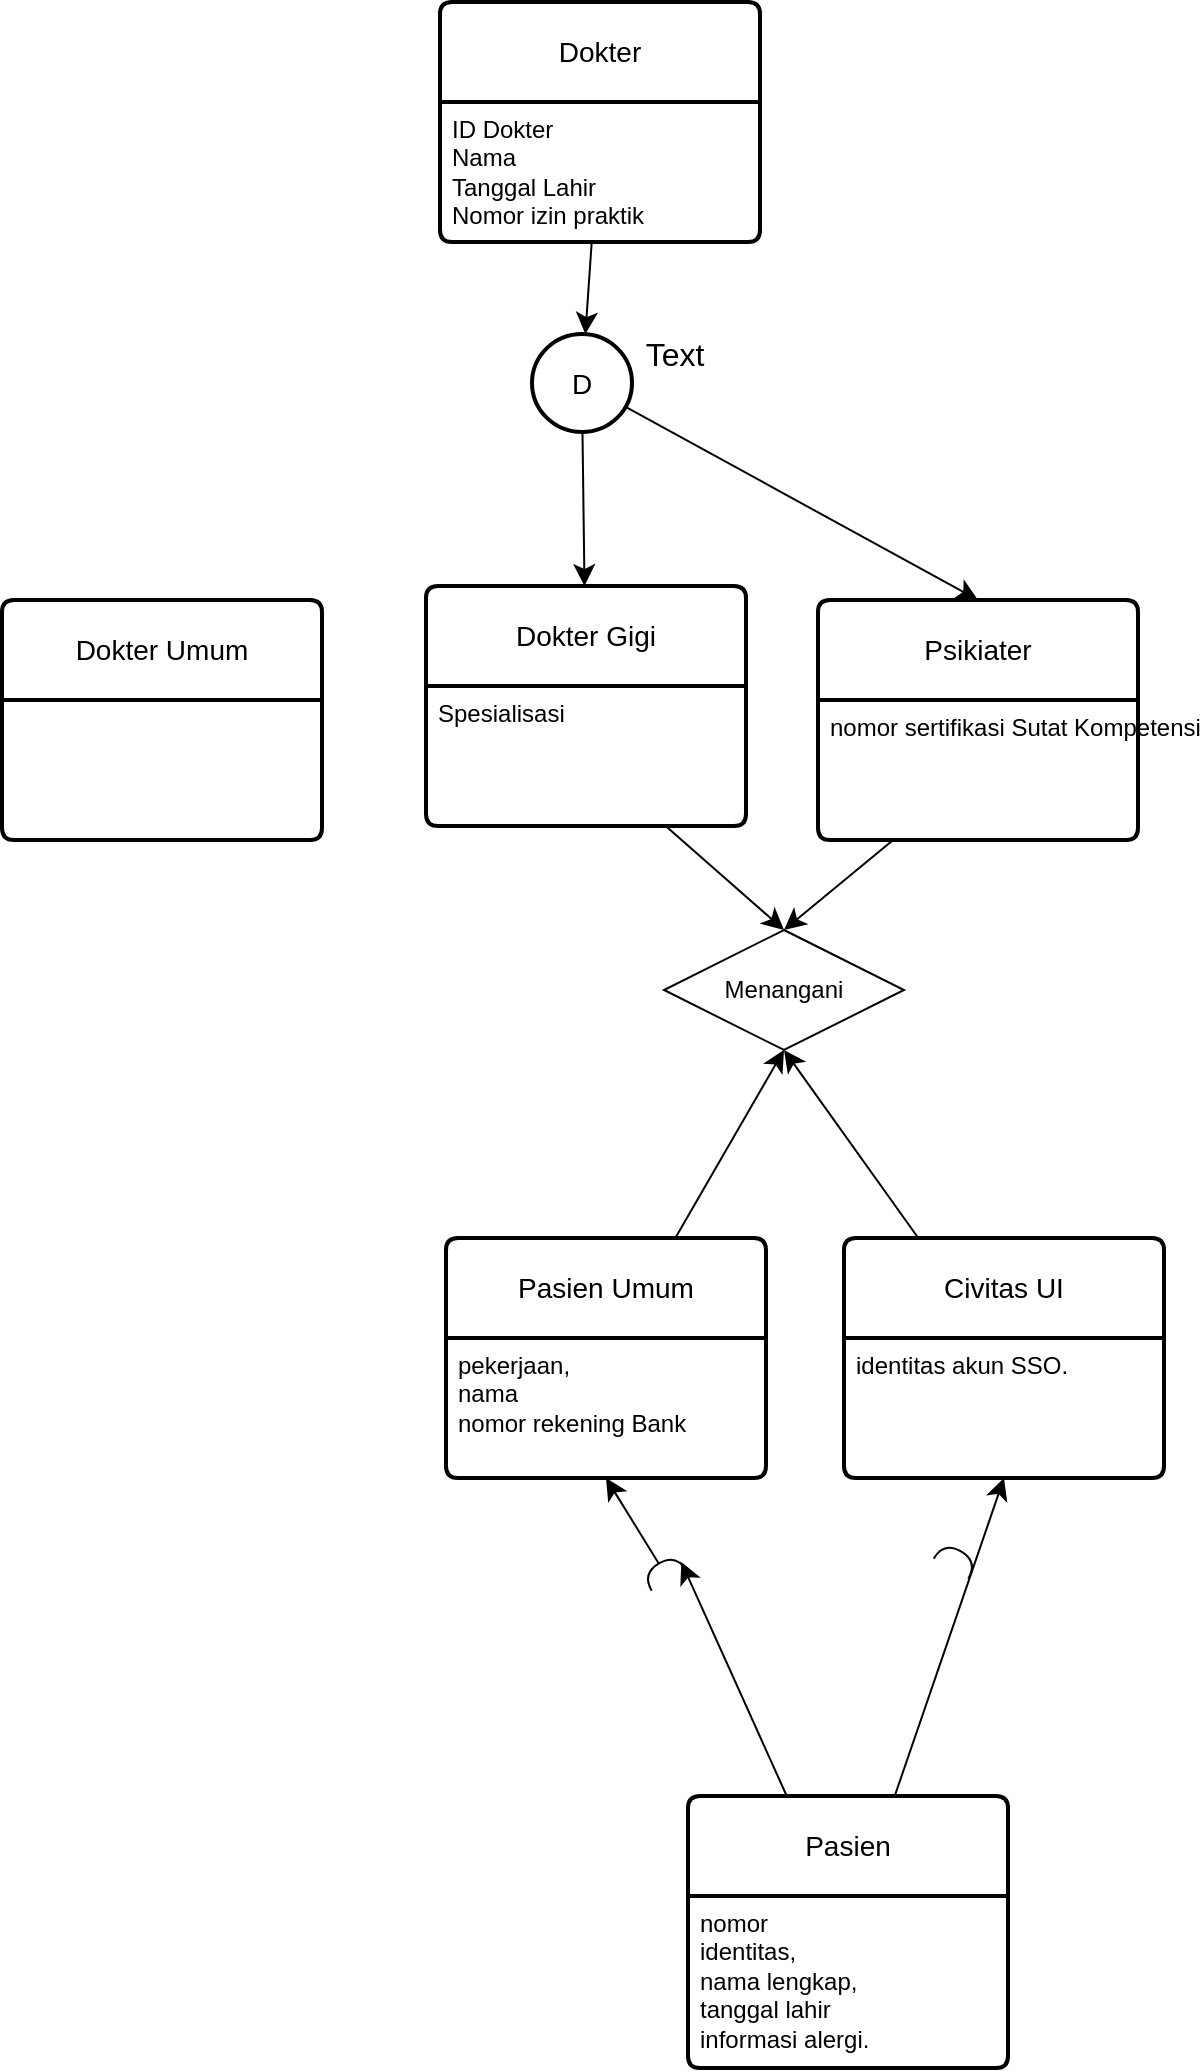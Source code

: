 <mxfile version="23.1.4" type="github">
  <diagram name="Page-1" id="PQngdPPuFtnZYb0_OFdU">
    <mxGraphModel dx="2240" dy="1368" grid="0" gridSize="10" guides="1" tooltips="1" connect="1" arrows="1" fold="1" page="0" pageScale="1" pageWidth="827" pageHeight="1169" math="0" shadow="0">
      <root>
        <mxCell id="0" />
        <mxCell id="1" parent="0" />
        <mxCell id="MEl4AaZvsPBjssgzcqS_-42" value="" style="edgeStyle=none;curved=1;rounded=0;orthogonalLoop=1;jettySize=auto;html=1;fontSize=12;startSize=8;endSize=8;" edge="1" parent="1" source="MEl4AaZvsPBjssgzcqS_-11" target="MEl4AaZvsPBjssgzcqS_-41">
          <mxGeometry relative="1" as="geometry" />
        </mxCell>
        <mxCell id="MEl4AaZvsPBjssgzcqS_-11" value="Dokter" style="swimlane;childLayout=stackLayout;horizontal=1;startSize=50;horizontalStack=0;rounded=1;fontSize=14;fontStyle=0;strokeWidth=2;resizeParent=0;resizeLast=1;shadow=0;dashed=0;align=center;arcSize=4;whiteSpace=wrap;html=1;" vertex="1" parent="1">
          <mxGeometry x="389" y="-105" width="160" height="120" as="geometry" />
        </mxCell>
        <mxCell id="MEl4AaZvsPBjssgzcqS_-12" value="ID Dokter&lt;br&gt;Nama&lt;br&gt;Tanggal Lahir&lt;br&gt;Nomor izin praktik" style="align=left;strokeColor=none;fillColor=none;spacingLeft=4;fontSize=12;verticalAlign=top;resizable=0;rotatable=0;part=1;html=1;" vertex="1" parent="MEl4AaZvsPBjssgzcqS_-11">
          <mxGeometry y="50" width="160" height="70" as="geometry" />
        </mxCell>
        <mxCell id="MEl4AaZvsPBjssgzcqS_-13" value="Dokter Gigi" style="swimlane;childLayout=stackLayout;horizontal=1;startSize=50;horizontalStack=0;rounded=1;fontSize=14;fontStyle=0;strokeWidth=2;resizeParent=0;resizeLast=1;shadow=0;dashed=0;align=center;arcSize=4;whiteSpace=wrap;html=1;" vertex="1" parent="1">
          <mxGeometry x="382" y="187" width="160" height="120" as="geometry" />
        </mxCell>
        <mxCell id="MEl4AaZvsPBjssgzcqS_-14" value="Spesialisasi" style="align=left;strokeColor=none;fillColor=none;spacingLeft=4;fontSize=12;verticalAlign=top;resizable=0;rotatable=0;part=1;html=1;" vertex="1" parent="MEl4AaZvsPBjssgzcqS_-13">
          <mxGeometry y="50" width="160" height="70" as="geometry" />
        </mxCell>
        <mxCell id="MEl4AaZvsPBjssgzcqS_-16" value="Psikiater" style="swimlane;childLayout=stackLayout;horizontal=1;startSize=50;horizontalStack=0;rounded=1;fontSize=14;fontStyle=0;strokeWidth=2;resizeParent=0;resizeLast=1;shadow=0;dashed=0;align=center;arcSize=4;whiteSpace=wrap;html=1;" vertex="1" parent="1">
          <mxGeometry x="578" y="194" width="160" height="120" as="geometry" />
        </mxCell>
        <mxCell id="MEl4AaZvsPBjssgzcqS_-17" value="nomor sertifikasi Sutat Kompetensi" style="align=left;strokeColor=none;fillColor=none;spacingLeft=4;fontSize=12;verticalAlign=top;resizable=0;rotatable=0;part=1;html=1;" vertex="1" parent="MEl4AaZvsPBjssgzcqS_-16">
          <mxGeometry y="50" width="160" height="70" as="geometry" />
        </mxCell>
        <mxCell id="MEl4AaZvsPBjssgzcqS_-18" value="Dokter Umum" style="swimlane;childLayout=stackLayout;horizontal=1;startSize=50;horizontalStack=0;rounded=1;fontSize=14;fontStyle=0;strokeWidth=2;resizeParent=0;resizeLast=1;shadow=0;dashed=0;align=center;arcSize=4;whiteSpace=wrap;html=1;" vertex="1" parent="1">
          <mxGeometry x="170" y="194" width="160" height="120" as="geometry" />
        </mxCell>
        <mxCell id="MEl4AaZvsPBjssgzcqS_-33" style="edgeStyle=none;curved=1;rounded=0;orthogonalLoop=1;jettySize=auto;html=1;entryX=0.5;entryY=1;entryDx=0;entryDy=0;fontSize=12;startSize=8;endSize=8;" edge="1" parent="1" source="MEl4AaZvsPBjssgzcqS_-22" target="MEl4AaZvsPBjssgzcqS_-27">
          <mxGeometry relative="1" as="geometry" />
        </mxCell>
        <mxCell id="MEl4AaZvsPBjssgzcqS_-34" style="edgeStyle=none;curved=1;rounded=0;orthogonalLoop=1;jettySize=auto;html=1;entryX=0.5;entryY=1;entryDx=0;entryDy=0;fontSize=12;startSize=8;endSize=8;" edge="1" parent="1" source="MEl4AaZvsPBjssgzcqS_-36" target="MEl4AaZvsPBjssgzcqS_-25">
          <mxGeometry relative="1" as="geometry" />
        </mxCell>
        <mxCell id="MEl4AaZvsPBjssgzcqS_-22" value="Pasien" style="swimlane;childLayout=stackLayout;horizontal=1;startSize=50;horizontalStack=0;rounded=1;fontSize=14;fontStyle=0;strokeWidth=2;resizeParent=0;resizeLast=1;shadow=0;dashed=0;align=center;arcSize=4;whiteSpace=wrap;html=1;" vertex="1" parent="1">
          <mxGeometry x="513" y="792" width="160" height="136" as="geometry" />
        </mxCell>
        <mxCell id="MEl4AaZvsPBjssgzcqS_-23" value="nomor&lt;br/&gt;identitas, &lt;br&gt;nama lengkap, &lt;br&gt;tanggal lahir&amp;nbsp; &lt;br&gt;informasi alergi. " style="align=left;strokeColor=none;fillColor=none;spacingLeft=4;fontSize=12;verticalAlign=top;resizable=0;rotatable=0;part=1;html=1;" vertex="1" parent="MEl4AaZvsPBjssgzcqS_-22">
          <mxGeometry y="50" width="160" height="86" as="geometry" />
        </mxCell>
        <mxCell id="MEl4AaZvsPBjssgzcqS_-32" style="edgeStyle=none;curved=1;rounded=0;orthogonalLoop=1;jettySize=auto;html=1;entryX=0.5;entryY=1;entryDx=0;entryDy=0;fontSize=12;startSize=8;endSize=8;" edge="1" parent="1" source="MEl4AaZvsPBjssgzcqS_-24" target="MEl4AaZvsPBjssgzcqS_-28">
          <mxGeometry relative="1" as="geometry" />
        </mxCell>
        <mxCell id="MEl4AaZvsPBjssgzcqS_-24" value="Pasien Umum" style="swimlane;childLayout=stackLayout;horizontal=1;startSize=50;horizontalStack=0;rounded=1;fontSize=14;fontStyle=0;strokeWidth=2;resizeParent=0;resizeLast=1;shadow=0;dashed=0;align=center;arcSize=4;whiteSpace=wrap;html=1;" vertex="1" parent="1">
          <mxGeometry x="392" y="513" width="160" height="120" as="geometry" />
        </mxCell>
        <mxCell id="MEl4AaZvsPBjssgzcqS_-25" value=" pekerjaan, &lt;br&gt;nama&amp;nbsp;&lt;br&gt;nomor rekening Bank" style="align=left;strokeColor=none;fillColor=none;spacingLeft=4;fontSize=12;verticalAlign=top;resizable=0;rotatable=0;part=1;html=1;" vertex="1" parent="MEl4AaZvsPBjssgzcqS_-24">
          <mxGeometry y="50" width="160" height="70" as="geometry" />
        </mxCell>
        <mxCell id="MEl4AaZvsPBjssgzcqS_-31" style="edgeStyle=none;curved=1;rounded=0;orthogonalLoop=1;jettySize=auto;html=1;entryX=0.5;entryY=1;entryDx=0;entryDy=0;fontSize=12;startSize=8;endSize=8;" edge="1" parent="1" source="MEl4AaZvsPBjssgzcqS_-26" target="MEl4AaZvsPBjssgzcqS_-28">
          <mxGeometry relative="1" as="geometry" />
        </mxCell>
        <mxCell id="MEl4AaZvsPBjssgzcqS_-26" value="Civitas UI" style="swimlane;childLayout=stackLayout;horizontal=1;startSize=50;horizontalStack=0;rounded=1;fontSize=14;fontStyle=0;strokeWidth=2;resizeParent=0;resizeLast=1;shadow=0;dashed=0;align=center;arcSize=4;whiteSpace=wrap;html=1;" vertex="1" parent="1">
          <mxGeometry x="591" y="513" width="160" height="120" as="geometry" />
        </mxCell>
        <mxCell id="MEl4AaZvsPBjssgzcqS_-27" value=" identitas akun SSO.&lt;br/&gt;" style="align=left;strokeColor=none;fillColor=none;spacingLeft=4;fontSize=12;verticalAlign=top;resizable=0;rotatable=0;part=1;html=1;" vertex="1" parent="MEl4AaZvsPBjssgzcqS_-26">
          <mxGeometry y="50" width="160" height="70" as="geometry" />
        </mxCell>
        <mxCell id="MEl4AaZvsPBjssgzcqS_-28" value="Menangani" style="shape=rhombus;perimeter=rhombusPerimeter;whiteSpace=wrap;html=1;align=center;" vertex="1" parent="1">
          <mxGeometry x="501" y="359" width="120" height="60" as="geometry" />
        </mxCell>
        <mxCell id="MEl4AaZvsPBjssgzcqS_-29" style="edgeStyle=none;curved=1;rounded=0;orthogonalLoop=1;jettySize=auto;html=1;entryX=0.5;entryY=0;entryDx=0;entryDy=0;fontSize=12;startSize=8;endSize=8;" edge="1" parent="1" source="MEl4AaZvsPBjssgzcqS_-14" target="MEl4AaZvsPBjssgzcqS_-28">
          <mxGeometry relative="1" as="geometry" />
        </mxCell>
        <mxCell id="MEl4AaZvsPBjssgzcqS_-30" style="edgeStyle=none;curved=1;rounded=0;orthogonalLoop=1;jettySize=auto;html=1;entryX=0.5;entryY=0;entryDx=0;entryDy=0;fontSize=12;startSize=8;endSize=8;" edge="1" parent="1" source="MEl4AaZvsPBjssgzcqS_-17" target="MEl4AaZvsPBjssgzcqS_-28">
          <mxGeometry relative="1" as="geometry" />
        </mxCell>
        <mxCell id="MEl4AaZvsPBjssgzcqS_-37" value="" style="edgeStyle=none;curved=1;rounded=0;orthogonalLoop=1;jettySize=auto;html=1;entryX=0.5;entryY=1;entryDx=0;entryDy=0;fontSize=12;startSize=8;endSize=8;" edge="1" parent="1" source="MEl4AaZvsPBjssgzcqS_-22" target="MEl4AaZvsPBjssgzcqS_-36">
          <mxGeometry relative="1" as="geometry">
            <mxPoint x="530" y="720" as="sourcePoint" />
            <mxPoint x="472" y="633" as="targetPoint" />
          </mxGeometry>
        </mxCell>
        <mxCell id="MEl4AaZvsPBjssgzcqS_-36" value="" style="shape=requiredInterface;html=1;verticalLabelPosition=bottom;sketch=0;rotation=-120;" vertex="1" parent="1">
          <mxGeometry x="496" y="670" width="10" height="20" as="geometry" />
        </mxCell>
        <mxCell id="MEl4AaZvsPBjssgzcqS_-39" value="" style="shape=requiredInterface;html=1;verticalLabelPosition=bottom;sketch=0;rotation=-60;" vertex="1" parent="1">
          <mxGeometry x="642" y="664" width="10" height="20" as="geometry" />
        </mxCell>
        <mxCell id="MEl4AaZvsPBjssgzcqS_-43" style="edgeStyle=none;curved=1;rounded=0;orthogonalLoop=1;jettySize=auto;html=1;fontSize=12;startSize=8;endSize=8;" edge="1" parent="1" source="MEl4AaZvsPBjssgzcqS_-41" target="MEl4AaZvsPBjssgzcqS_-13">
          <mxGeometry relative="1" as="geometry" />
        </mxCell>
        <mxCell id="MEl4AaZvsPBjssgzcqS_-44" style="edgeStyle=none;curved=1;rounded=0;orthogonalLoop=1;jettySize=auto;html=1;entryX=0.5;entryY=0;entryDx=0;entryDy=0;fontSize=12;startSize=8;endSize=8;" edge="1" parent="1" source="MEl4AaZvsPBjssgzcqS_-41" target="MEl4AaZvsPBjssgzcqS_-16">
          <mxGeometry relative="1" as="geometry" />
        </mxCell>
        <mxCell id="MEl4AaZvsPBjssgzcqS_-41" value="D" style="ellipse;whiteSpace=wrap;html=1;fontSize=14;fontStyle=0;startSize=50;rounded=1;strokeWidth=2;shadow=0;dashed=0;arcSize=4;" vertex="1" parent="1">
          <mxGeometry x="435" y="61" width="50" height="49" as="geometry" />
        </mxCell>
        <mxCell id="MEl4AaZvsPBjssgzcqS_-45" value="Text" style="text;html=1;align=center;verticalAlign=middle;resizable=0;points=[];autosize=1;strokeColor=none;fillColor=none;;fontSize=16;" vertex="1" parent="1">
          <mxGeometry x="482.5" y="55.5" width="47" height="31" as="geometry" />
        </mxCell>
      </root>
    </mxGraphModel>
  </diagram>
</mxfile>
